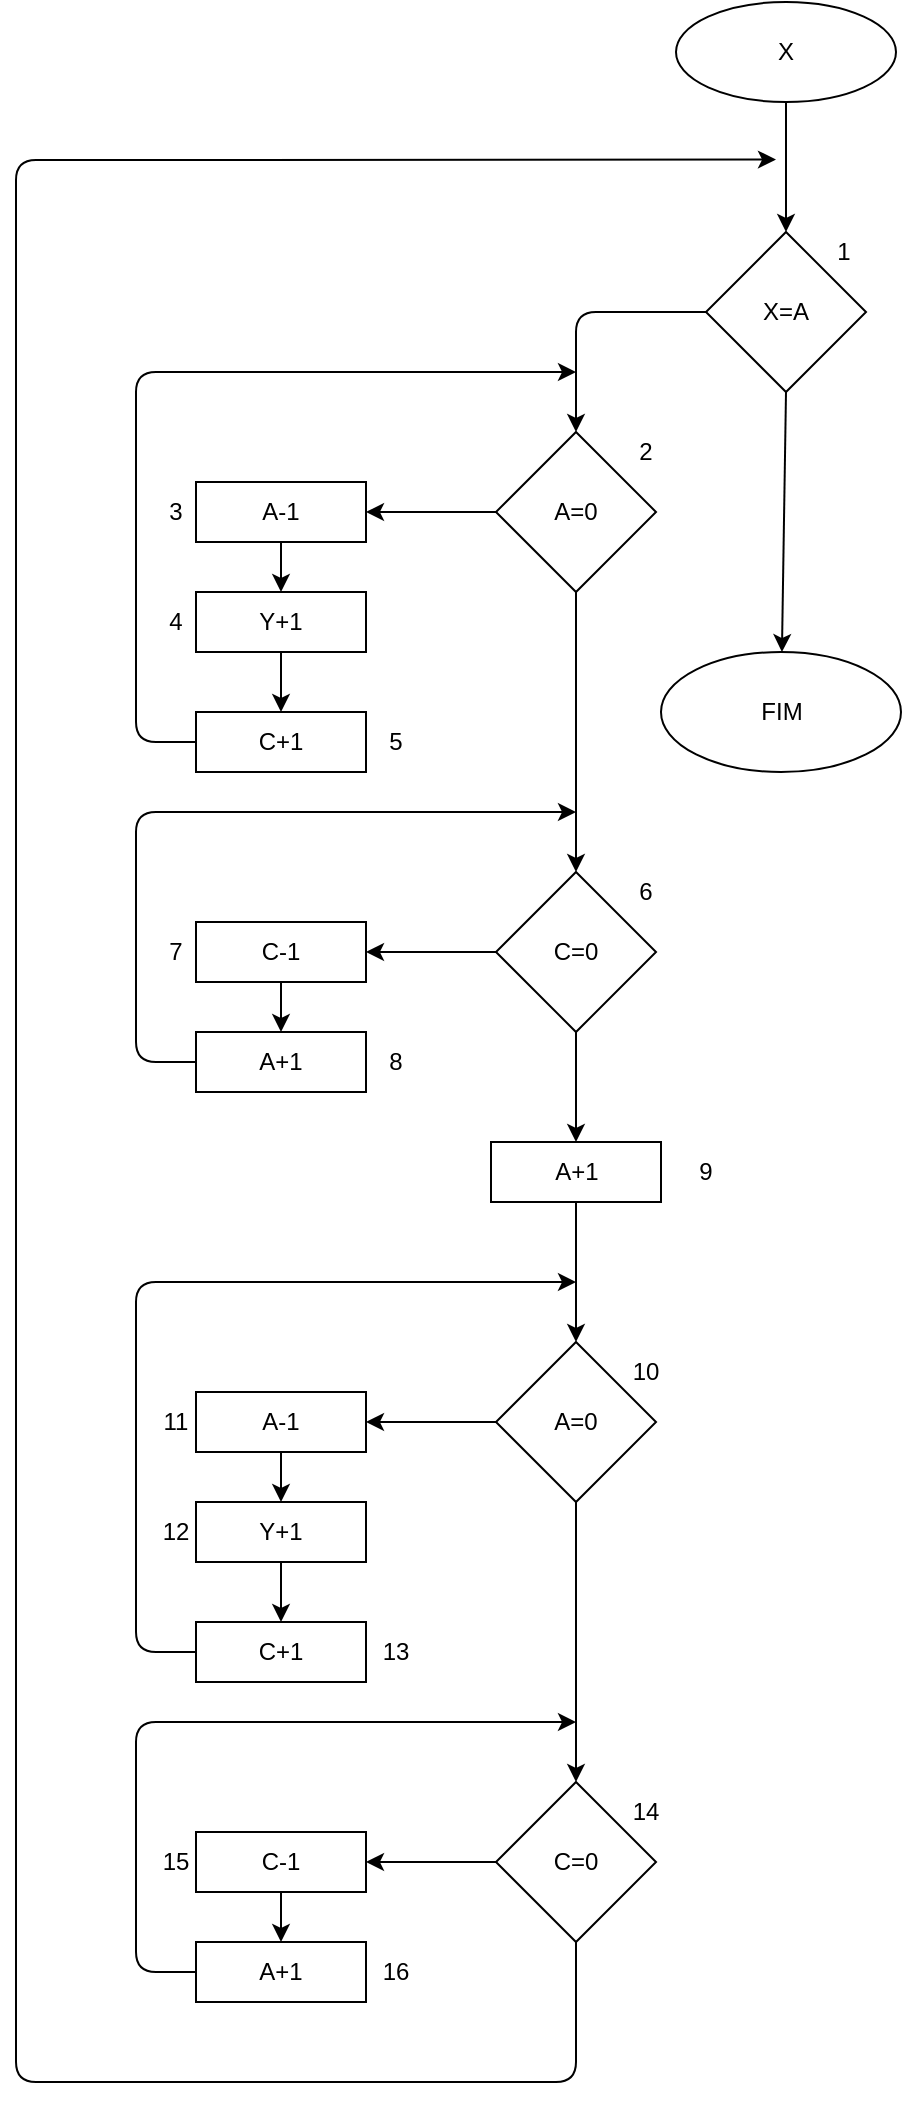 <mxfile>
    <diagram id="-WmuBGpDVjnGiev7n9fb" name="Página-1">
        <mxGraphModel dx="1556" dy="607" grid="1" gridSize="10" guides="1" tooltips="1" connect="1" arrows="1" fold="1" page="1" pageScale="1" pageWidth="827" pageHeight="1169" math="0" shadow="0">
            <root>
                <mxCell id="0"/>
                <mxCell id="1" parent="0"/>
                <mxCell id="4" value="" style="edgeStyle=none;html=1;entryX=0.5;entryY=0;entryDx=0;entryDy=0;" edge="1" parent="1" source="2" target="33">
                    <mxGeometry relative="1" as="geometry">
                        <mxPoint x="385" y="80" as="targetPoint"/>
                    </mxGeometry>
                </mxCell>
                <mxCell id="2" value="X" style="ellipse;whiteSpace=wrap;html=1;" vertex="1" parent="1">
                    <mxGeometry x="330" width="110" height="50" as="geometry"/>
                </mxCell>
                <mxCell id="71" style="edgeStyle=none;html=1;exitX=0;exitY=0.5;exitDx=0;exitDy=0;entryX=0.5;entryY=0;entryDx=0;entryDy=0;" edge="1" parent="1" source="33" target="58">
                    <mxGeometry relative="1" as="geometry">
                        <Array as="points">
                            <mxPoint x="280" y="155"/>
                        </Array>
                    </mxGeometry>
                </mxCell>
                <mxCell id="93" style="edgeStyle=none;html=1;exitX=0.5;exitY=1;exitDx=0;exitDy=0;" edge="1" parent="1" source="33" target="91">
                    <mxGeometry relative="1" as="geometry"/>
                </mxCell>
                <mxCell id="33" value="X=A" style="rhombus;whiteSpace=wrap;html=1;" vertex="1" parent="1">
                    <mxGeometry x="345" y="115" width="80" height="80" as="geometry"/>
                </mxCell>
                <mxCell id="73" style="edgeStyle=none;html=1;exitX=0.5;exitY=1;exitDx=0;exitDy=0;" edge="1" parent="1" source="34">
                    <mxGeometry relative="1" as="geometry">
                        <mxPoint x="280" y="670" as="targetPoint"/>
                    </mxGeometry>
                </mxCell>
                <mxCell id="34" value="A+1" style="whiteSpace=wrap;html=1;" vertex="1" parent="1">
                    <mxGeometry x="237.5" y="570" width="85" height="30" as="geometry"/>
                </mxCell>
                <mxCell id="56" value="" style="edgeStyle=none;html=1;" edge="1" parent="1" source="58" target="60">
                    <mxGeometry relative="1" as="geometry"/>
                </mxCell>
                <mxCell id="57" value="" style="edgeStyle=none;html=1;" edge="1" parent="1" source="58" target="66">
                    <mxGeometry relative="1" as="geometry"/>
                </mxCell>
                <mxCell id="58" value="A=0" style="rhombus;whiteSpace=wrap;html=1;" vertex="1" parent="1">
                    <mxGeometry x="240" y="215" width="80" height="80" as="geometry"/>
                </mxCell>
                <mxCell id="59" value="" style="edgeStyle=none;html=1;" edge="1" parent="1" source="60" target="62">
                    <mxGeometry relative="1" as="geometry"/>
                </mxCell>
                <mxCell id="60" value="A-1" style="whiteSpace=wrap;html=1;" vertex="1" parent="1">
                    <mxGeometry x="90" y="240" width="85" height="30" as="geometry"/>
                </mxCell>
                <mxCell id="61" value="" style="edgeStyle=none;html=1;" edge="1" parent="1" source="62" target="64">
                    <mxGeometry relative="1" as="geometry"/>
                </mxCell>
                <mxCell id="62" value="Y+1" style="whiteSpace=wrap;html=1;" vertex="1" parent="1">
                    <mxGeometry x="90" y="295" width="85" height="30" as="geometry"/>
                </mxCell>
                <mxCell id="63" style="edgeStyle=none;html=1;exitX=0;exitY=0.5;exitDx=0;exitDy=0;" edge="1" parent="1" source="64">
                    <mxGeometry relative="1" as="geometry">
                        <mxPoint x="280" y="185" as="targetPoint"/>
                        <Array as="points">
                            <mxPoint x="60" y="370"/>
                            <mxPoint x="60" y="185"/>
                        </Array>
                    </mxGeometry>
                </mxCell>
                <mxCell id="64" value="C+1" style="whiteSpace=wrap;html=1;" vertex="1" parent="1">
                    <mxGeometry x="90" y="355" width="85" height="30" as="geometry"/>
                </mxCell>
                <mxCell id="65" value="" style="edgeStyle=none;html=1;" edge="1" parent="1" source="66" target="68">
                    <mxGeometry relative="1" as="geometry"/>
                </mxCell>
                <mxCell id="72" style="edgeStyle=none;html=1;exitX=0.5;exitY=1;exitDx=0;exitDy=0;entryX=0.5;entryY=0;entryDx=0;entryDy=0;" edge="1" parent="1" source="66" target="34">
                    <mxGeometry relative="1" as="geometry"/>
                </mxCell>
                <mxCell id="66" value="C=0" style="rhombus;whiteSpace=wrap;html=1;" vertex="1" parent="1">
                    <mxGeometry x="240" y="435" width="80" height="80" as="geometry"/>
                </mxCell>
                <mxCell id="67" value="" style="edgeStyle=none;html=1;" edge="1" parent="1" source="68" target="70">
                    <mxGeometry relative="1" as="geometry"/>
                </mxCell>
                <mxCell id="68" value="C-1" style="whiteSpace=wrap;html=1;" vertex="1" parent="1">
                    <mxGeometry x="90" y="460" width="85" height="30" as="geometry"/>
                </mxCell>
                <mxCell id="69" style="edgeStyle=none;html=1;exitX=0;exitY=0.5;exitDx=0;exitDy=0;" edge="1" parent="1" source="70">
                    <mxGeometry relative="1" as="geometry">
                        <mxPoint x="280" y="405" as="targetPoint"/>
                        <Array as="points">
                            <mxPoint x="60" y="530"/>
                            <mxPoint x="60" y="405"/>
                        </Array>
                    </mxGeometry>
                </mxCell>
                <mxCell id="70" value="A+1" style="whiteSpace=wrap;html=1;" vertex="1" parent="1">
                    <mxGeometry x="90" y="515" width="85" height="30" as="geometry"/>
                </mxCell>
                <mxCell id="75" value="" style="edgeStyle=none;html=1;" edge="1" parent="1" source="77" target="79">
                    <mxGeometry relative="1" as="geometry"/>
                </mxCell>
                <mxCell id="76" value="" style="edgeStyle=none;html=1;" edge="1" parent="1" source="77" target="85">
                    <mxGeometry relative="1" as="geometry"/>
                </mxCell>
                <mxCell id="77" value="A=0" style="rhombus;whiteSpace=wrap;html=1;" vertex="1" parent="1">
                    <mxGeometry x="240" y="670" width="80" height="80" as="geometry"/>
                </mxCell>
                <mxCell id="78" value="" style="edgeStyle=none;html=1;" edge="1" parent="1" source="79" target="81">
                    <mxGeometry relative="1" as="geometry"/>
                </mxCell>
                <mxCell id="79" value="A-1" style="whiteSpace=wrap;html=1;" vertex="1" parent="1">
                    <mxGeometry x="90" y="695" width="85" height="30" as="geometry"/>
                </mxCell>
                <mxCell id="80" value="" style="edgeStyle=none;html=1;" edge="1" parent="1" source="81" target="83">
                    <mxGeometry relative="1" as="geometry"/>
                </mxCell>
                <mxCell id="81" value="Y+1" style="whiteSpace=wrap;html=1;" vertex="1" parent="1">
                    <mxGeometry x="90" y="750" width="85" height="30" as="geometry"/>
                </mxCell>
                <mxCell id="82" style="edgeStyle=none;html=1;exitX=0;exitY=0.5;exitDx=0;exitDy=0;" edge="1" parent="1" source="83">
                    <mxGeometry relative="1" as="geometry">
                        <mxPoint x="280" y="640" as="targetPoint"/>
                        <Array as="points">
                            <mxPoint x="60" y="825"/>
                            <mxPoint x="60" y="640"/>
                        </Array>
                    </mxGeometry>
                </mxCell>
                <mxCell id="83" value="C+1" style="whiteSpace=wrap;html=1;" vertex="1" parent="1">
                    <mxGeometry x="90" y="810" width="85" height="30" as="geometry"/>
                </mxCell>
                <mxCell id="84" value="" style="edgeStyle=none;html=1;" edge="1" parent="1" source="85" target="87">
                    <mxGeometry relative="1" as="geometry"/>
                </mxCell>
                <mxCell id="112" style="edgeStyle=none;html=1;exitX=0.5;exitY=1;exitDx=0;exitDy=0;fontFamily=Helvetica;fontSize=12;" edge="1" parent="1" source="85">
                    <mxGeometry relative="1" as="geometry">
                        <mxPoint x="380" y="78.8" as="targetPoint"/>
                        <Array as="points">
                            <mxPoint x="280" y="1040"/>
                            <mxPoint y="1040"/>
                            <mxPoint y="79"/>
                        </Array>
                    </mxGeometry>
                </mxCell>
                <mxCell id="85" value="C=0" style="rhombus;whiteSpace=wrap;html=1;" vertex="1" parent="1">
                    <mxGeometry x="240" y="890" width="80" height="80" as="geometry"/>
                </mxCell>
                <mxCell id="86" value="" style="edgeStyle=none;html=1;" edge="1" parent="1" source="87" target="89">
                    <mxGeometry relative="1" as="geometry"/>
                </mxCell>
                <mxCell id="87" value="C-1" style="whiteSpace=wrap;html=1;" vertex="1" parent="1">
                    <mxGeometry x="90" y="915" width="85" height="30" as="geometry"/>
                </mxCell>
                <mxCell id="88" style="edgeStyle=none;html=1;exitX=0;exitY=0.5;exitDx=0;exitDy=0;" edge="1" parent="1" source="89">
                    <mxGeometry relative="1" as="geometry">
                        <mxPoint x="280" y="860" as="targetPoint"/>
                        <Array as="points">
                            <mxPoint x="60" y="985"/>
                            <mxPoint x="60" y="860"/>
                        </Array>
                    </mxGeometry>
                </mxCell>
                <mxCell id="89" value="A+1" style="whiteSpace=wrap;html=1;" vertex="1" parent="1">
                    <mxGeometry x="90" y="970" width="85" height="30" as="geometry"/>
                </mxCell>
                <mxCell id="91" value="FIM" style="ellipse;whiteSpace=wrap;html=1;" vertex="1" parent="1">
                    <mxGeometry x="322.5" y="325" width="120" height="60" as="geometry"/>
                </mxCell>
                <mxCell id="94" value="1" style="text;html=1;strokeColor=none;fillColor=none;align=center;verticalAlign=middle;whiteSpace=wrap;rounded=0;" vertex="1" parent="1">
                    <mxGeometry x="384" y="110" width="60" height="30" as="geometry"/>
                </mxCell>
                <mxCell id="95" value="2&lt;span style=&quot;color: rgba(0 , 0 , 0 , 0) ; font-family: monospace ; font-size: 0px&quot;&gt;%3CmxGraphModel%3E%3Croot%3E%3CmxCell%20id%3D%220%22%2F%3E%3CmxCell%20id%3D%221%22%20parent%3D%220%22%2F%3E%3CmxCell%20id%3D%222%22%20value%3D%221%22%20style%3D%22text%3Bhtml%3D1%3BstrokeColor%3Dnone%3BfillColor%3Dnone%3Balign%3Dcenter%3BverticalAlign%3Dmiddle%3BwhiteSpace%3Dwrap%3Brounded%3D0%3B%22%20vertex%3D%221%22%20parent%3D%221%22%3E%3CmxGeometry%20x%3D%22384%22%20y%3D%22110%22%20width%3D%2260%22%20height%3D%2230%22%20as%3D%22geometry%22%2F%3E%3C%2FmxCell%3E%3C%2Froot%3E%3C%2FmxGraphModel%3E&lt;br&gt;&lt;/span&gt;" style="text;html=1;strokeColor=none;fillColor=none;align=center;verticalAlign=middle;whiteSpace=wrap;rounded=0;" vertex="1" parent="1">
                    <mxGeometry x="285" y="210" width="60" height="30" as="geometry"/>
                </mxCell>
                <mxCell id="98" value="3" style="text;html=1;strokeColor=none;fillColor=none;align=center;verticalAlign=middle;whiteSpace=wrap;rounded=0;fontFamily=Helvetica;fontSize=12;" vertex="1" parent="1">
                    <mxGeometry x="50" y="240" width="60" height="30" as="geometry"/>
                </mxCell>
                <mxCell id="99" value="4" style="text;html=1;strokeColor=none;fillColor=none;align=center;verticalAlign=middle;whiteSpace=wrap;rounded=0;fontFamily=Helvetica;fontSize=12;" vertex="1" parent="1">
                    <mxGeometry x="50" y="295" width="60" height="30" as="geometry"/>
                </mxCell>
                <mxCell id="100" value="5" style="text;html=1;strokeColor=none;fillColor=none;align=center;verticalAlign=middle;whiteSpace=wrap;rounded=0;fontFamily=Helvetica;fontSize=12;" vertex="1" parent="1">
                    <mxGeometry x="160" y="355" width="60" height="30" as="geometry"/>
                </mxCell>
                <mxCell id="101" value="6" style="text;html=1;strokeColor=none;fillColor=none;align=center;verticalAlign=middle;whiteSpace=wrap;rounded=0;fontFamily=Helvetica;fontSize=12;" vertex="1" parent="1">
                    <mxGeometry x="285" y="430" width="60" height="30" as="geometry"/>
                </mxCell>
                <mxCell id="102" value="7" style="text;html=1;strokeColor=none;fillColor=none;align=center;verticalAlign=middle;whiteSpace=wrap;rounded=0;fontFamily=Helvetica;fontSize=12;" vertex="1" parent="1">
                    <mxGeometry x="50" y="460" width="60" height="30" as="geometry"/>
                </mxCell>
                <mxCell id="103" value="8" style="text;html=1;strokeColor=none;fillColor=none;align=center;verticalAlign=middle;whiteSpace=wrap;rounded=0;fontFamily=Helvetica;fontSize=12;" vertex="1" parent="1">
                    <mxGeometry x="160" y="515" width="60" height="30" as="geometry"/>
                </mxCell>
                <mxCell id="104" value="9" style="text;html=1;strokeColor=none;fillColor=none;align=center;verticalAlign=middle;whiteSpace=wrap;rounded=0;fontFamily=Helvetica;fontSize=12;" vertex="1" parent="1">
                    <mxGeometry x="315" y="570" width="60" height="30" as="geometry"/>
                </mxCell>
                <mxCell id="105" value="10" style="text;html=1;strokeColor=none;fillColor=none;align=center;verticalAlign=middle;whiteSpace=wrap;rounded=0;fontFamily=Helvetica;fontSize=12;" vertex="1" parent="1">
                    <mxGeometry x="285" y="670" width="60" height="30" as="geometry"/>
                </mxCell>
                <mxCell id="106" value="11" style="text;html=1;strokeColor=none;fillColor=none;align=center;verticalAlign=middle;whiteSpace=wrap;rounded=0;fontFamily=Helvetica;fontSize=12;" vertex="1" parent="1">
                    <mxGeometry x="50" y="695" width="60" height="30" as="geometry"/>
                </mxCell>
                <mxCell id="107" value="12" style="text;html=1;strokeColor=none;fillColor=none;align=center;verticalAlign=middle;whiteSpace=wrap;rounded=0;fontFamily=Helvetica;fontSize=12;" vertex="1" parent="1">
                    <mxGeometry x="50" y="750" width="60" height="30" as="geometry"/>
                </mxCell>
                <mxCell id="108" value="13" style="text;html=1;strokeColor=none;fillColor=none;align=center;verticalAlign=middle;whiteSpace=wrap;rounded=0;fontFamily=Helvetica;fontSize=12;" vertex="1" parent="1">
                    <mxGeometry x="160" y="810" width="60" height="30" as="geometry"/>
                </mxCell>
                <mxCell id="109" value="14" style="text;html=1;strokeColor=none;fillColor=none;align=center;verticalAlign=middle;whiteSpace=wrap;rounded=0;fontFamily=Helvetica;fontSize=12;" vertex="1" parent="1">
                    <mxGeometry x="285" y="890" width="60" height="30" as="geometry"/>
                </mxCell>
                <mxCell id="110" value="15" style="text;html=1;strokeColor=none;fillColor=none;align=center;verticalAlign=middle;whiteSpace=wrap;rounded=0;fontFamily=Helvetica;fontSize=12;" vertex="1" parent="1">
                    <mxGeometry x="50" y="915" width="60" height="30" as="geometry"/>
                </mxCell>
                <mxCell id="111" value="16" style="text;html=1;strokeColor=none;fillColor=none;align=center;verticalAlign=middle;whiteSpace=wrap;rounded=0;fontFamily=Helvetica;fontSize=12;" vertex="1" parent="1">
                    <mxGeometry x="160" y="970" width="60" height="30" as="geometry"/>
                </mxCell>
            </root>
        </mxGraphModel>
    </diagram>
</mxfile>